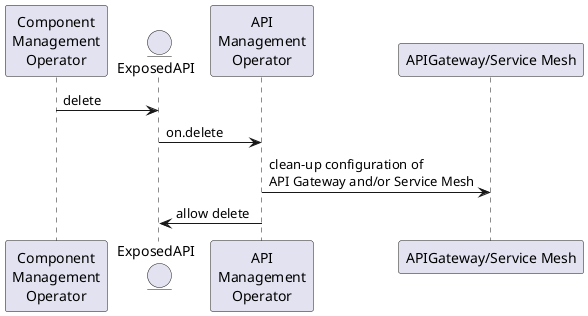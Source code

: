 @startuml

participant "Component\nManagement\nOperator" as ComponentOperator
entity ExposedAPI
participant "API\nManagement\nOperator" as APIExposureOperator
participant "APIGateway/Service Mesh" as APIGateway

ComponentOperator -> ExposedAPI: delete
ExposedAPI -> APIExposureOperator: on.delete 
APIExposureOperator -> APIGateway : clean-up configuration of\nAPI Gateway and/or Service Mesh
ExposedAPI <- APIExposureOperator: allow delete

@enduml